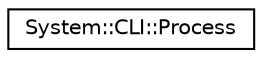 digraph G
{
  edge [fontname="Helvetica",fontsize="10",labelfontname="Helvetica",labelfontsize="10"];
  node [fontname="Helvetica",fontsize="10",shape=record];
  rankdir="LR";
  Node1 [label="System::CLI::Process",height=0.2,width=0.4,color="black", fillcolor="white", style="filled",URL="$class_system_1_1_c_l_i_1_1_process.html"];
}
